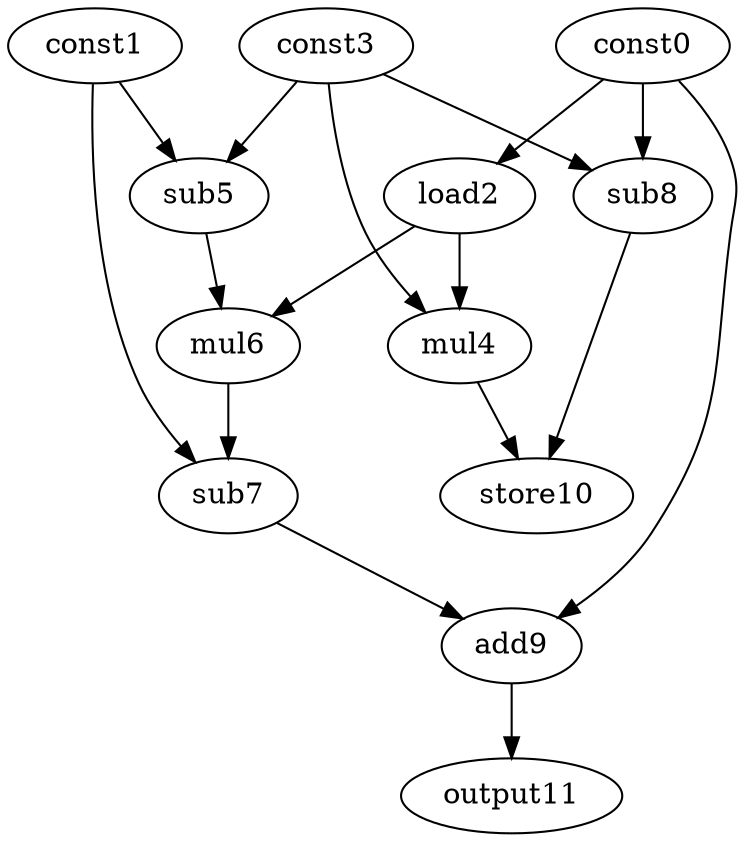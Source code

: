 digraph G { 
const0[opcode=const]; 
const1[opcode=const]; 
load2[opcode=load]; 
const3[opcode=const]; 
mul4[opcode=mul]; 
sub5[opcode=sub]; 
mul6[opcode=mul]; 
sub7[opcode=sub]; 
sub8[opcode=sub]; 
add9[opcode=add]; 
store10[opcode=store]; 
output11[opcode=output]; 
const0->load2[operand=0];
const1->sub5[operand=0];
const3->sub5[operand=1];
const0->sub8[operand=0];
const3->sub8[operand=1];
load2->mul4[operand=0];
const3->mul4[operand=1];
load2->mul6[operand=0];
sub5->mul6[operand=1];
const1->sub7[operand=0];
mul6->sub7[operand=1];
sub8->store10[operand=0];
mul4->store10[operand=1];
sub7->add9[operand=0];
const0->add9[operand=1];
add9->output11[operand=0];
}
